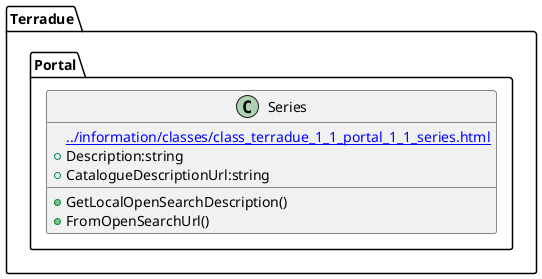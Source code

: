 @startuml
set namespaceSeparator ::
class Terradue::Portal::Series {
[[../information/classes/class_terradue_1_1_portal_1_1_series.html]]
 +Description:string
 +CatalogueDescriptionUrl:string
 +GetLocalOpenSearchDescription()
 +FromOpenSearchUrl()
}
@enduml

